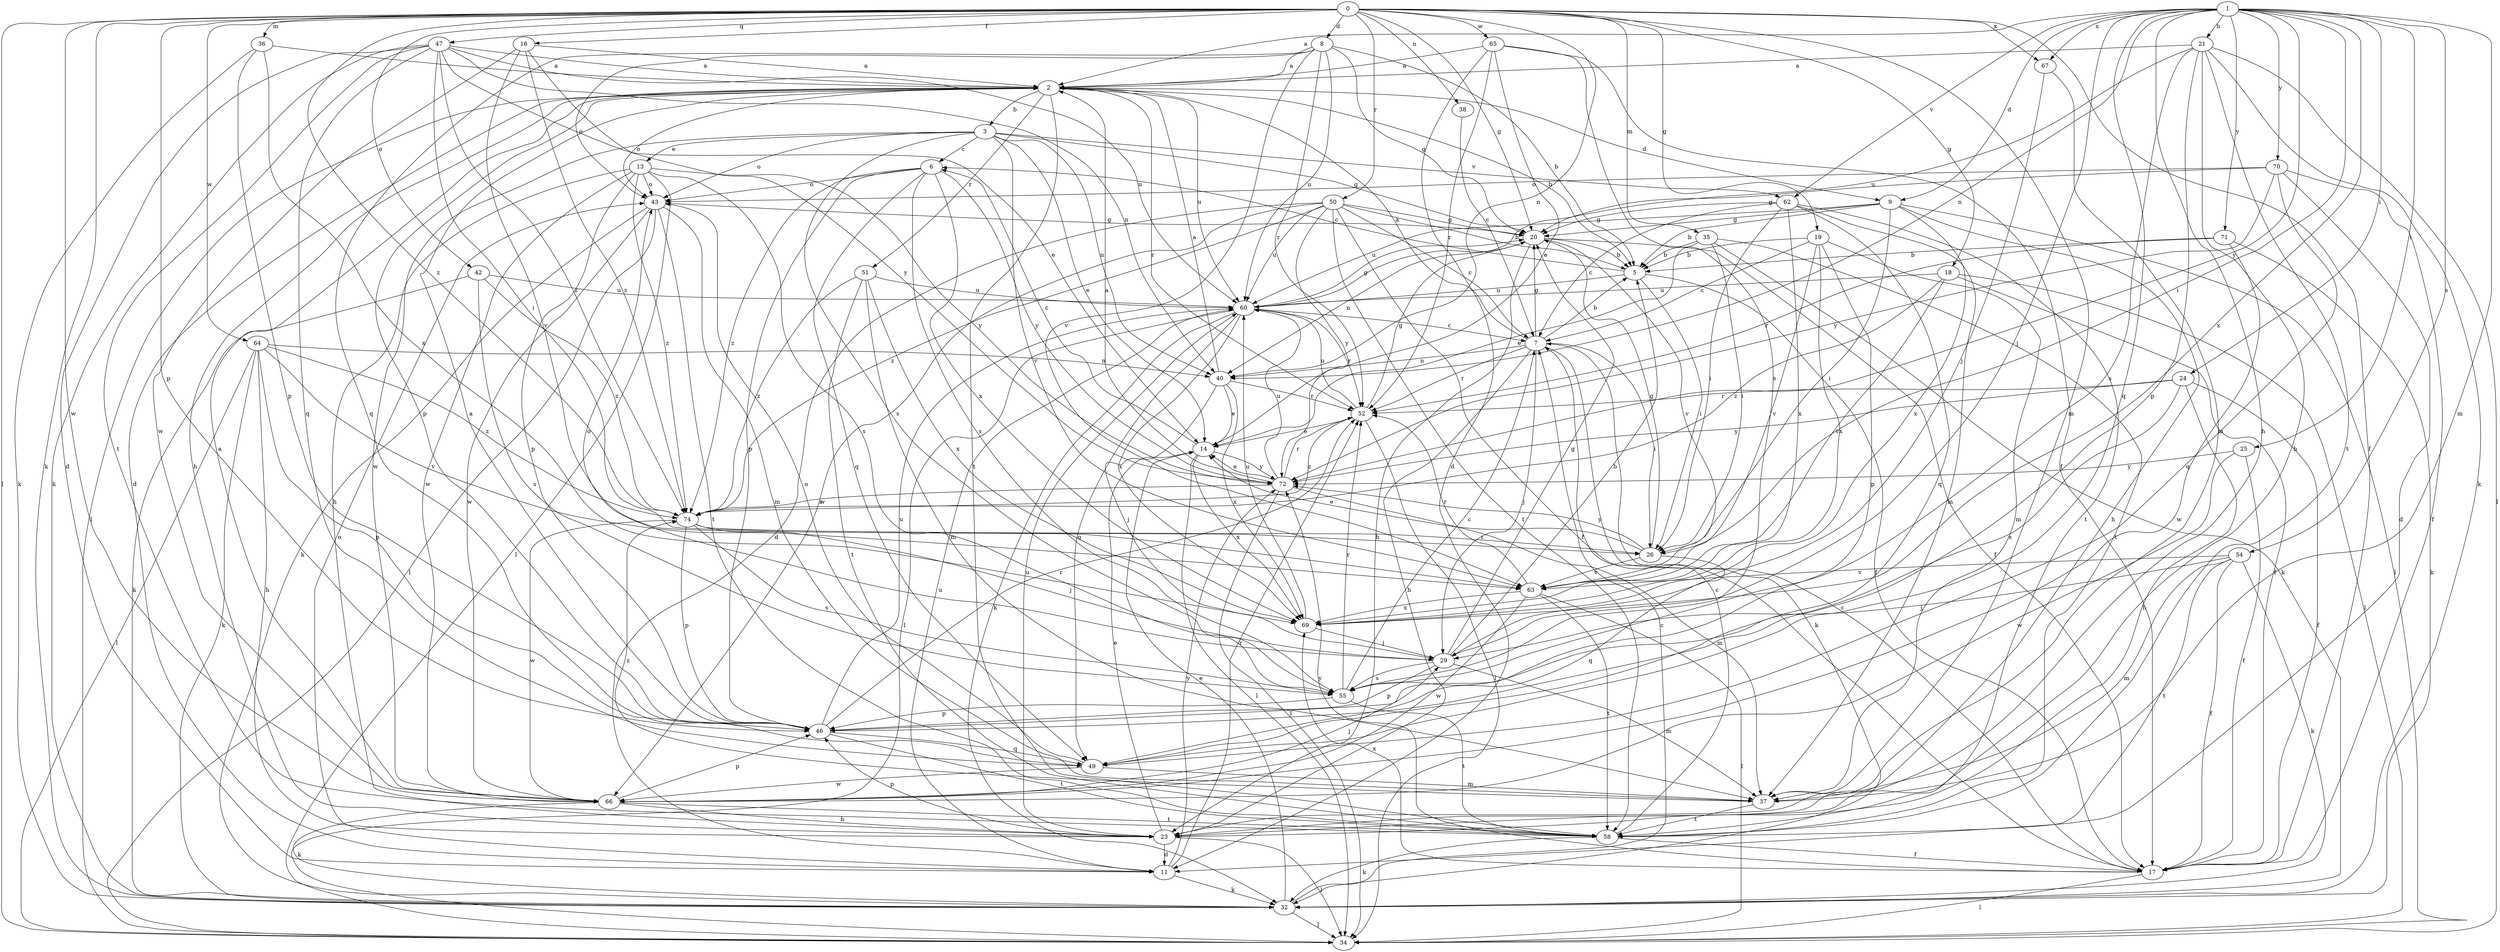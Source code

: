 strict digraph  {
0;
1;
2;
3;
5;
6;
7;
8;
9;
11;
13;
14;
16;
17;
18;
19;
20;
21;
23;
24;
25;
26;
29;
32;
34;
35;
36;
37;
38;
40;
42;
43;
46;
47;
49;
50;
51;
52;
54;
55;
58;
60;
62;
63;
64;
65;
66;
67;
69;
70;
71;
72;
74;
0 -> 8  [label=d];
0 -> 16  [label=f];
0 -> 17  [label=f];
0 -> 18  [label=g];
0 -> 19  [label=g];
0 -> 20  [label=g];
0 -> 32  [label=k];
0 -> 34  [label=l];
0 -> 35  [label=m];
0 -> 36  [label=m];
0 -> 37  [label=m];
0 -> 38  [label=n];
0 -> 40  [label=n];
0 -> 42  [label=o];
0 -> 46  [label=p];
0 -> 47  [label=q];
0 -> 50  [label=r];
0 -> 64  [label=w];
0 -> 65  [label=w];
0 -> 66  [label=w];
0 -> 67  [label=x];
0 -> 74  [label=z];
1 -> 2  [label=a];
1 -> 9  [label=d];
1 -> 21  [label=h];
1 -> 23  [label=h];
1 -> 24  [label=i];
1 -> 25  [label=i];
1 -> 26  [label=i];
1 -> 29  [label=j];
1 -> 37  [label=m];
1 -> 40  [label=n];
1 -> 49  [label=q];
1 -> 54  [label=s];
1 -> 62  [label=v];
1 -> 67  [label=x];
1 -> 69  [label=x];
1 -> 70  [label=y];
1 -> 71  [label=y];
1 -> 72  [label=y];
2 -> 3  [label=b];
2 -> 5  [label=b];
2 -> 9  [label=d];
2 -> 11  [label=d];
2 -> 23  [label=h];
2 -> 34  [label=l];
2 -> 43  [label=o];
2 -> 46  [label=p];
2 -> 51  [label=r];
2 -> 52  [label=r];
2 -> 58  [label=t];
2 -> 60  [label=u];
3 -> 6  [label=c];
3 -> 13  [label=e];
3 -> 14  [label=e];
3 -> 20  [label=g];
3 -> 40  [label=n];
3 -> 43  [label=o];
3 -> 55  [label=s];
3 -> 62  [label=v];
3 -> 63  [label=v];
3 -> 66  [label=w];
5 -> 6  [label=c];
5 -> 17  [label=f];
5 -> 26  [label=i];
5 -> 60  [label=u];
6 -> 43  [label=o];
6 -> 46  [label=p];
6 -> 49  [label=q];
6 -> 55  [label=s];
6 -> 69  [label=x];
6 -> 72  [label=y];
6 -> 74  [label=z];
7 -> 2  [label=a];
7 -> 5  [label=b];
7 -> 20  [label=g];
7 -> 23  [label=h];
7 -> 26  [label=i];
7 -> 29  [label=j];
7 -> 32  [label=k];
7 -> 40  [label=n];
7 -> 52  [label=r];
8 -> 2  [label=a];
8 -> 5  [label=b];
8 -> 20  [label=g];
8 -> 43  [label=o];
8 -> 49  [label=q];
8 -> 52  [label=r];
8 -> 60  [label=u];
8 -> 63  [label=v];
9 -> 5  [label=b];
9 -> 20  [label=g];
9 -> 23  [label=h];
9 -> 26  [label=i];
9 -> 34  [label=l];
9 -> 60  [label=u];
9 -> 69  [label=x];
11 -> 32  [label=k];
11 -> 43  [label=o];
11 -> 52  [label=r];
11 -> 60  [label=u];
11 -> 72  [label=y];
13 -> 23  [label=h];
13 -> 34  [label=l];
13 -> 43  [label=o];
13 -> 46  [label=p];
13 -> 55  [label=s];
13 -> 66  [label=w];
13 -> 72  [label=y];
13 -> 74  [label=z];
14 -> 6  [label=c];
14 -> 34  [label=l];
14 -> 69  [label=x];
14 -> 72  [label=y];
16 -> 2  [label=a];
16 -> 63  [label=v];
16 -> 66  [label=w];
16 -> 72  [label=y];
16 -> 74  [label=z];
17 -> 7  [label=c];
17 -> 34  [label=l];
17 -> 69  [label=x];
17 -> 72  [label=y];
18 -> 17  [label=f];
18 -> 34  [label=l];
18 -> 60  [label=u];
18 -> 63  [label=v];
18 -> 74  [label=z];
19 -> 5  [label=b];
19 -> 7  [label=c];
19 -> 37  [label=m];
19 -> 46  [label=p];
19 -> 63  [label=v];
19 -> 69  [label=x];
20 -> 5  [label=b];
20 -> 17  [label=f];
20 -> 23  [label=h];
20 -> 40  [label=n];
20 -> 63  [label=v];
21 -> 2  [label=a];
21 -> 23  [label=h];
21 -> 32  [label=k];
21 -> 34  [label=l];
21 -> 46  [label=p];
21 -> 55  [label=s];
21 -> 58  [label=t];
21 -> 60  [label=u];
23 -> 11  [label=d];
23 -> 14  [label=e];
23 -> 34  [label=l];
23 -> 46  [label=p];
23 -> 60  [label=u];
24 -> 17  [label=f];
24 -> 23  [label=h];
24 -> 52  [label=r];
24 -> 55  [label=s];
24 -> 72  [label=y];
25 -> 17  [label=f];
25 -> 66  [label=w];
25 -> 72  [label=y];
26 -> 14  [label=e];
26 -> 20  [label=g];
26 -> 49  [label=q];
26 -> 63  [label=v];
26 -> 72  [label=y];
29 -> 5  [label=b];
29 -> 20  [label=g];
29 -> 37  [label=m];
29 -> 43  [label=o];
29 -> 46  [label=p];
29 -> 55  [label=s];
32 -> 7  [label=c];
32 -> 14  [label=e];
32 -> 34  [label=l];
35 -> 5  [label=b];
35 -> 14  [label=e];
35 -> 26  [label=i];
35 -> 32  [label=k];
35 -> 58  [label=t];
36 -> 2  [label=a];
36 -> 32  [label=k];
36 -> 46  [label=p];
36 -> 69  [label=x];
37 -> 58  [label=t];
37 -> 74  [label=z];
38 -> 7  [label=c];
40 -> 2  [label=a];
40 -> 14  [label=e];
40 -> 29  [label=j];
40 -> 52  [label=r];
40 -> 69  [label=x];
42 -> 32  [label=k];
42 -> 55  [label=s];
42 -> 60  [label=u];
42 -> 74  [label=z];
43 -> 20  [label=g];
43 -> 32  [label=k];
43 -> 34  [label=l];
43 -> 37  [label=m];
43 -> 58  [label=t];
43 -> 66  [label=w];
46 -> 2  [label=a];
46 -> 49  [label=q];
46 -> 52  [label=r];
46 -> 58  [label=t];
46 -> 60  [label=u];
47 -> 2  [label=a];
47 -> 11  [label=d];
47 -> 14  [label=e];
47 -> 26  [label=i];
47 -> 32  [label=k];
47 -> 40  [label=n];
47 -> 49  [label=q];
47 -> 58  [label=t];
47 -> 60  [label=u];
47 -> 74  [label=z];
49 -> 37  [label=m];
49 -> 43  [label=o];
49 -> 66  [label=w];
50 -> 5  [label=b];
50 -> 7  [label=c];
50 -> 11  [label=d];
50 -> 17  [label=f];
50 -> 20  [label=g];
50 -> 58  [label=t];
50 -> 60  [label=u];
50 -> 66  [label=w];
50 -> 72  [label=y];
50 -> 74  [label=z];
51 -> 37  [label=m];
51 -> 58  [label=t];
51 -> 60  [label=u];
51 -> 69  [label=x];
51 -> 74  [label=z];
52 -> 14  [label=e];
52 -> 20  [label=g];
52 -> 34  [label=l];
52 -> 60  [label=u];
52 -> 74  [label=z];
54 -> 17  [label=f];
54 -> 29  [label=j];
54 -> 32  [label=k];
54 -> 37  [label=m];
54 -> 58  [label=t];
54 -> 63  [label=v];
55 -> 7  [label=c];
55 -> 46  [label=p];
55 -> 52  [label=r];
55 -> 58  [label=t];
58 -> 7  [label=c];
58 -> 17  [label=f];
58 -> 32  [label=k];
60 -> 7  [label=c];
60 -> 20  [label=g];
60 -> 32  [label=k];
60 -> 34  [label=l];
60 -> 49  [label=q];
60 -> 52  [label=r];
60 -> 69  [label=x];
62 -> 7  [label=c];
62 -> 20  [label=g];
62 -> 26  [label=i];
62 -> 37  [label=m];
62 -> 49  [label=q];
62 -> 58  [label=t];
62 -> 69  [label=x];
63 -> 34  [label=l];
63 -> 52  [label=r];
63 -> 58  [label=t];
63 -> 66  [label=w];
63 -> 69  [label=x];
64 -> 23  [label=h];
64 -> 32  [label=k];
64 -> 34  [label=l];
64 -> 40  [label=n];
64 -> 46  [label=p];
64 -> 63  [label=v];
64 -> 74  [label=z];
65 -> 2  [label=a];
65 -> 11  [label=d];
65 -> 14  [label=e];
65 -> 17  [label=f];
65 -> 52  [label=r];
65 -> 55  [label=s];
66 -> 2  [label=a];
66 -> 23  [label=h];
66 -> 29  [label=j];
66 -> 32  [label=k];
66 -> 46  [label=p];
66 -> 58  [label=t];
67 -> 29  [label=j];
67 -> 37  [label=m];
69 -> 29  [label=j];
69 -> 60  [label=u];
70 -> 11  [label=d];
70 -> 17  [label=f];
70 -> 20  [label=g];
70 -> 43  [label=o];
70 -> 49  [label=q];
70 -> 72  [label=y];
71 -> 5  [label=b];
71 -> 32  [label=k];
71 -> 52  [label=r];
71 -> 66  [label=w];
72 -> 2  [label=a];
72 -> 14  [label=e];
72 -> 34  [label=l];
72 -> 37  [label=m];
72 -> 52  [label=r];
72 -> 60  [label=u];
72 -> 74  [label=z];
74 -> 26  [label=i];
74 -> 29  [label=j];
74 -> 46  [label=p];
74 -> 55  [label=s];
74 -> 66  [label=w];
}
